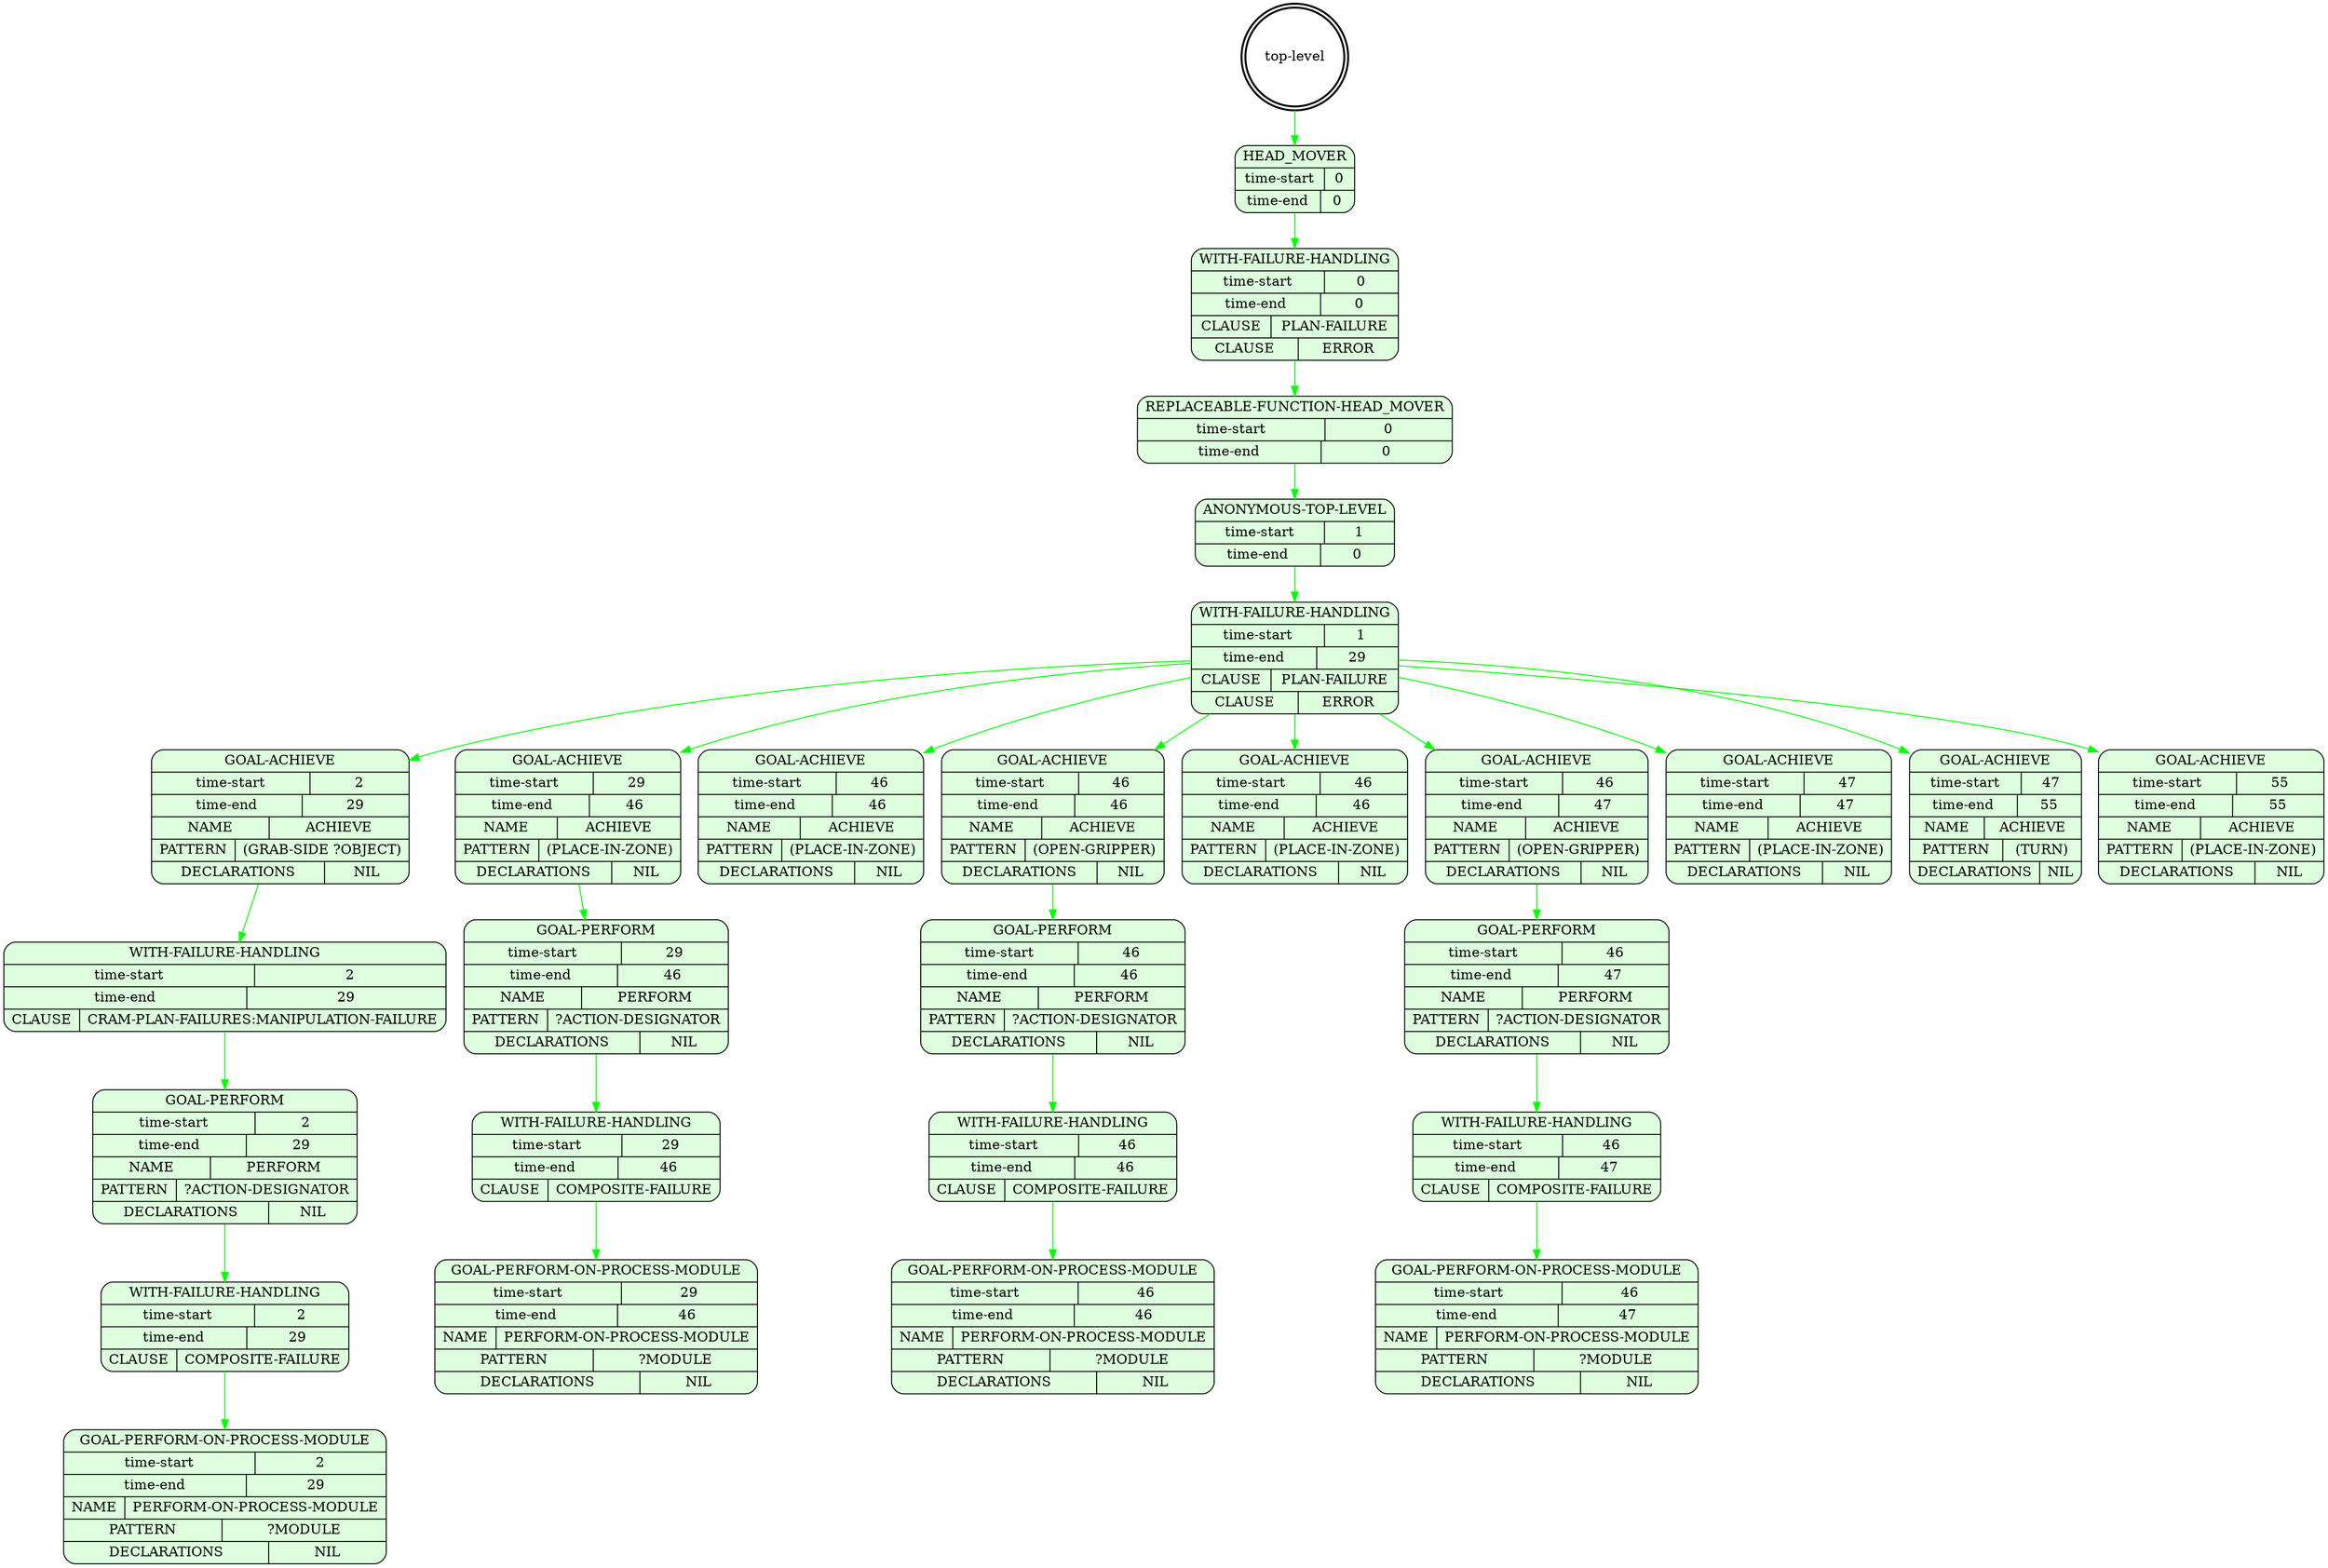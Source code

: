 digraph plangraph_D3VaUkSmhW4P1cpc {
  node_za1C053jjQILT7y2 [shape=doublecircle, style=bold, label="top-level"];

  node_PO7LJUcAjqPYW3Ea [shape=Mrecord, style=filled, fillcolor="#ddffdd", label="{HEAD_MOVER|{time-start | 0}|{time-end | 0}}"];
  edge [color="green", label=""];
  node_za1C053jjQILT7y2 -> node_PO7LJUcAjqPYW3Ea;

  node_n0fMzq3OoHKYGpGW [shape=Mrecord, style=filled, fillcolor="#ddffdd", label="{WITH-FAILURE-HANDLING|{time-start | 0}|{time-end | 0}|{CLAUSE | PLAN-FAILURE}|{CLAUSE | ERROR}}"];
  edge [color="green", label=""];
  node_PO7LJUcAjqPYW3Ea -> node_n0fMzq3OoHKYGpGW;

  node_WMS6mOSgbXWrGTRQ [shape=Mrecord, style=filled, fillcolor="#ddffdd", label="{REPLACEABLE-FUNCTION-HEAD_MOVER|{time-start | 0}|{time-end | 0}}"];
  edge [color="green", label=""];
  node_n0fMzq3OoHKYGpGW -> node_WMS6mOSgbXWrGTRQ;

  node_Yut37RxQeALJ9aUU [shape=Mrecord, style=filled, fillcolor="#ddffdd", label="{ANONYMOUS-TOP-LEVEL|{time-start | 1}|{time-end | 0}}"];
  edge [color="green", label=""];
  node_WMS6mOSgbXWrGTRQ -> node_Yut37RxQeALJ9aUU;

  node_JgnKclfJVS6d85OC [shape=Mrecord, style=filled, fillcolor="#ddffdd", label="{WITH-FAILURE-HANDLING|{time-start | 1}|{time-end | 29}|{CLAUSE | PLAN-FAILURE}|{CLAUSE | ERROR}}"];
  edge [color="green", label=""];
  node_Yut37RxQeALJ9aUU -> node_JgnKclfJVS6d85OC;

  node_BtyL1noHr6HkEoMv [shape=Mrecord, style=filled, fillcolor="#ddffdd", label="{GOAL-ACHIEVE|{time-start | 2}|{time-end | 29}|{NAME | ACHIEVE}|{PATTERN | (GRAB-SIDE ?OBJECT)}|{DECLARATIONS | NIL}}"];
  edge [color="green", label=""];
  node_JgnKclfJVS6d85OC -> node_BtyL1noHr6HkEoMv;

  node_7nK2yJ3Mt7psN7mu [shape=Mrecord, style=filled, fillcolor="#ddffdd", label="{WITH-FAILURE-HANDLING|{time-start | 2}|{time-end | 29}|{CLAUSE | CRAM-PLAN-FAILURES:MANIPULATION-FAILURE}}"];
  edge [color="green", label=""];
  node_BtyL1noHr6HkEoMv -> node_7nK2yJ3Mt7psN7mu;

  node_um9oyYEZsyjkrVGR [shape=Mrecord, style=filled, fillcolor="#ddffdd", label="{GOAL-PERFORM|{time-start | 2}|{time-end | 29}|{NAME | PERFORM}|{PATTERN | ?ACTION-DESIGNATOR}|{DECLARATIONS | NIL}}"];
  edge [color="green", label=""];
  node_7nK2yJ3Mt7psN7mu -> node_um9oyYEZsyjkrVGR;

  node_T1FxSKCNEpDSjfRy [shape=Mrecord, style=filled, fillcolor="#ddffdd", label="{WITH-FAILURE-HANDLING|{time-start | 2}|{time-end | 29}|{CLAUSE | COMPOSITE-FAILURE}}"];
  edge [color="green", label=""];
  node_um9oyYEZsyjkrVGR -> node_T1FxSKCNEpDSjfRy;

  node_mQSf5C00skVPc2s8 [shape=Mrecord, style=filled, fillcolor="#ddffdd", label="{GOAL-PERFORM-ON-PROCESS-MODULE|{time-start | 2}|{time-end | 29}|{NAME | PERFORM-ON-PROCESS-MODULE}|{PATTERN | ?MODULE}|{DECLARATIONS | NIL}}"];
  edge [color="green", label=""];
  node_T1FxSKCNEpDSjfRy -> node_mQSf5C00skVPc2s8;

  node_OPomDgNuldaIAcJL [shape=Mrecord, style=filled, fillcolor="#ddffdd", label="{GOAL-ACHIEVE|{time-start | 29}|{time-end | 46}|{NAME | ACHIEVE}|{PATTERN | (PLACE-IN-ZONE)}|{DECLARATIONS | NIL}}"];
  edge [color="green", label=""];
  node_JgnKclfJVS6d85OC -> node_OPomDgNuldaIAcJL;

  node_34g1phJ9r87lRqnK [shape=Mrecord, style=filled, fillcolor="#ddffdd", label="{GOAL-PERFORM|{time-start | 29}|{time-end | 46}|{NAME | PERFORM}|{PATTERN | ?ACTION-DESIGNATOR}|{DECLARATIONS | NIL}}"];
  edge [color="green", label=""];
  node_OPomDgNuldaIAcJL -> node_34g1phJ9r87lRqnK;

  node_bJLQKyMQBOM94AAV [shape=Mrecord, style=filled, fillcolor="#ddffdd", label="{WITH-FAILURE-HANDLING|{time-start | 29}|{time-end | 46}|{CLAUSE | COMPOSITE-FAILURE}}"];
  edge [color="green", label=""];
  node_34g1phJ9r87lRqnK -> node_bJLQKyMQBOM94AAV;

  node_aG3ZUYQIcRslc8tA [shape=Mrecord, style=filled, fillcolor="#ddffdd", label="{GOAL-PERFORM-ON-PROCESS-MODULE|{time-start | 29}|{time-end | 46}|{NAME | PERFORM-ON-PROCESS-MODULE}|{PATTERN | ?MODULE}|{DECLARATIONS | NIL}}"];
  edge [color="green", label=""];
  node_bJLQKyMQBOM94AAV -> node_aG3ZUYQIcRslc8tA;

  node_72hbxHumIcW5sXib [shape=Mrecord, style=filled, fillcolor="#ddffdd", label="{GOAL-ACHIEVE|{time-start | 46}|{time-end | 46}|{NAME | ACHIEVE}|{PATTERN | (PLACE-IN-ZONE)}|{DECLARATIONS | NIL}}"];
  edge [color="green", label=""];
  node_JgnKclfJVS6d85OC -> node_72hbxHumIcW5sXib;

  node_Vwg0J0tHKjAMHsKV [shape=Mrecord, style=filled, fillcolor="#ddffdd", label="{GOAL-ACHIEVE|{time-start | 46}|{time-end | 46}|{NAME | ACHIEVE}|{PATTERN | (OPEN-GRIPPER)}|{DECLARATIONS | NIL}}"];
  edge [color="green", label=""];
  node_JgnKclfJVS6d85OC -> node_Vwg0J0tHKjAMHsKV;

  node_JHtCK4KvxcIvK5cB [shape=Mrecord, style=filled, fillcolor="#ddffdd", label="{GOAL-PERFORM|{time-start | 46}|{time-end | 46}|{NAME | PERFORM}|{PATTERN | ?ACTION-DESIGNATOR}|{DECLARATIONS | NIL}}"];
  edge [color="green", label=""];
  node_Vwg0J0tHKjAMHsKV -> node_JHtCK4KvxcIvK5cB;

  node_X6PhUq9uD91wwXQg [shape=Mrecord, style=filled, fillcolor="#ddffdd", label="{WITH-FAILURE-HANDLING|{time-start | 46}|{time-end | 46}|{CLAUSE | COMPOSITE-FAILURE}}"];
  edge [color="green", label=""];
  node_JHtCK4KvxcIvK5cB -> node_X6PhUq9uD91wwXQg;

  node_5Uj2k2wecMva06pe [shape=Mrecord, style=filled, fillcolor="#ddffdd", label="{GOAL-PERFORM-ON-PROCESS-MODULE|{time-start | 46}|{time-end | 46}|{NAME | PERFORM-ON-PROCESS-MODULE}|{PATTERN | ?MODULE}|{DECLARATIONS | NIL}}"];
  edge [color="green", label=""];
  node_X6PhUq9uD91wwXQg -> node_5Uj2k2wecMva06pe;

  node_mqeB4ilEqUXjjEkn [shape=Mrecord, style=filled, fillcolor="#ddffdd", label="{GOAL-ACHIEVE|{time-start | 46}|{time-end | 46}|{NAME | ACHIEVE}|{PATTERN | (PLACE-IN-ZONE)}|{DECLARATIONS | NIL}}"];
  edge [color="green", label=""];
  node_JgnKclfJVS6d85OC -> node_mqeB4ilEqUXjjEkn;

  node_BRUe0Gl9pnBRdbOD [shape=Mrecord, style=filled, fillcolor="#ddffdd", label="{GOAL-ACHIEVE|{time-start | 46}|{time-end | 47}|{NAME | ACHIEVE}|{PATTERN | (OPEN-GRIPPER)}|{DECLARATIONS | NIL}}"];
  edge [color="green", label=""];
  node_JgnKclfJVS6d85OC -> node_BRUe0Gl9pnBRdbOD;

  node_lw2ucqVjhbZq0RTh [shape=Mrecord, style=filled, fillcolor="#ddffdd", label="{GOAL-PERFORM|{time-start | 46}|{time-end | 47}|{NAME | PERFORM}|{PATTERN | ?ACTION-DESIGNATOR}|{DECLARATIONS | NIL}}"];
  edge [color="green", label=""];
  node_BRUe0Gl9pnBRdbOD -> node_lw2ucqVjhbZq0RTh;

  node_AxvrzZKLgDxnbzPF [shape=Mrecord, style=filled, fillcolor="#ddffdd", label="{WITH-FAILURE-HANDLING|{time-start | 46}|{time-end | 47}|{CLAUSE | COMPOSITE-FAILURE}}"];
  edge [color="green", label=""];
  node_lw2ucqVjhbZq0RTh -> node_AxvrzZKLgDxnbzPF;

  node_Gaoo4oEo6ZiDH2ac [shape=Mrecord, style=filled, fillcolor="#ddffdd", label="{GOAL-PERFORM-ON-PROCESS-MODULE|{time-start | 46}|{time-end | 47}|{NAME | PERFORM-ON-PROCESS-MODULE}|{PATTERN | ?MODULE}|{DECLARATIONS | NIL}}"];
  edge [color="green", label=""];
  node_AxvrzZKLgDxnbzPF -> node_Gaoo4oEo6ZiDH2ac;

  node_TImQiPFYgDbwnXZ6 [shape=Mrecord, style=filled, fillcolor="#ddffdd", label="{GOAL-ACHIEVE|{time-start | 47}|{time-end | 47}|{NAME | ACHIEVE}|{PATTERN | (PLACE-IN-ZONE)}|{DECLARATIONS | NIL}}"];
  edge [color="green", label=""];
  node_JgnKclfJVS6d85OC -> node_TImQiPFYgDbwnXZ6;

  node_lxIjVGv7bwpcTn2f [shape=Mrecord, style=filled, fillcolor="#ddffdd", label="{GOAL-ACHIEVE|{time-start | 47}|{time-end | 55}|{NAME | ACHIEVE}|{PATTERN | (TURN)}|{DECLARATIONS | NIL}}"];
  edge [color="green", label=""];
  node_JgnKclfJVS6d85OC -> node_lxIjVGv7bwpcTn2f;

  node_L4eMYhZ4WLJxftnb [shape=Mrecord, style=filled, fillcolor="#ddffdd", label="{GOAL-ACHIEVE|{time-start | 55}|{time-end | 55}|{NAME | ACHIEVE}|{PATTERN | (PLACE-IN-ZONE)}|{DECLARATIONS | NIL}}"];
  edge [color="green", label=""];
  node_JgnKclfJVS6d85OC -> node_L4eMYhZ4WLJxftnb;
}
